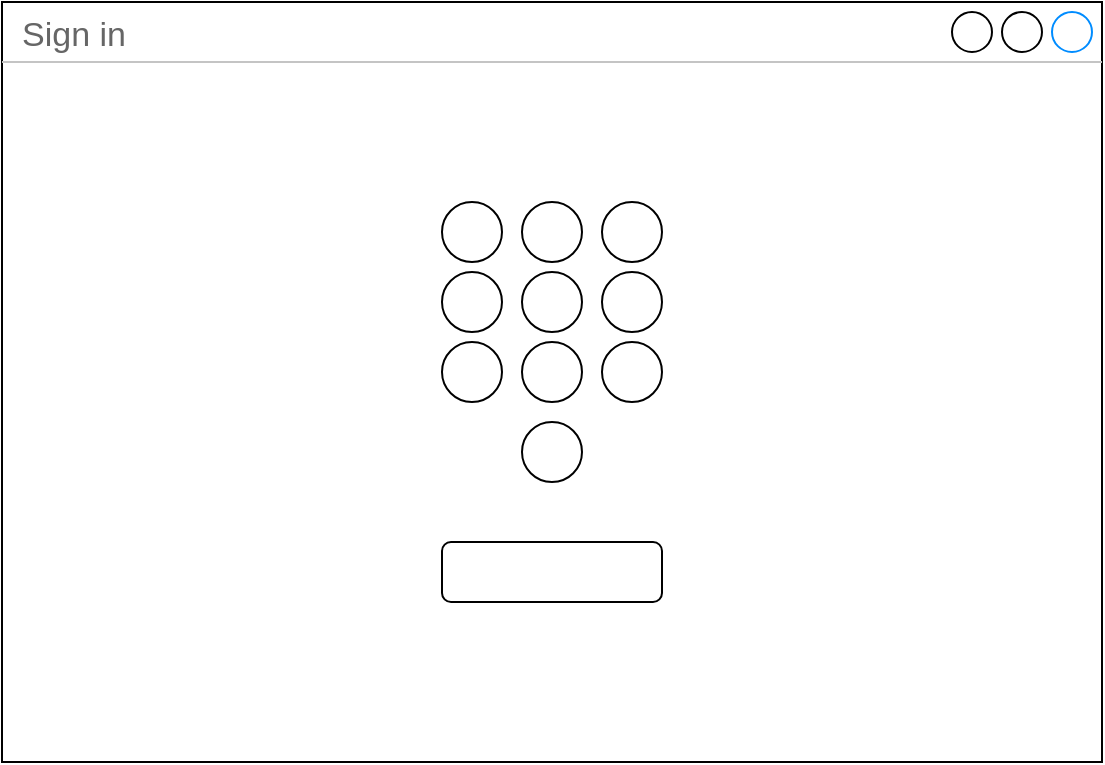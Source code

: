 <mxfile version="16.5.3" type="device"><diagram name="Page-1" id="2cc2dc42-3aac-f2a9-1cec-7a8b7cbee084"><mxGraphModel dx="1990" dy="1153" grid="1" gridSize="10" guides="1" tooltips="1" connect="1" arrows="1" fold="1" page="1" pageScale="1" pageWidth="1100" pageHeight="850" background="none" math="0" shadow="0"><root><mxCell id="0"/><mxCell id="1" parent="0"/><mxCell id="UFHH98lGeWoaQuvGT9as-1" value="Sign in" style="strokeWidth=1;shadow=0;dashed=0;align=center;html=1;shape=mxgraph.mockup.containers.window;align=left;verticalAlign=top;spacingLeft=8;strokeColor2=#008cff;strokeColor3=#c4c4c4;fontColor=#666666;mainText=;fontSize=17;labelBackgroundColor=none;" vertex="1" parent="1"><mxGeometry x="140" y="210" width="550" height="380" as="geometry"/></mxCell><mxCell id="UFHH98lGeWoaQuvGT9as-12" value="" style="rounded=1;whiteSpace=wrap;html=1;" vertex="1" parent="1"><mxGeometry x="360" y="480" width="110" height="30" as="geometry"/></mxCell><mxCell id="UFHH98lGeWoaQuvGT9as-13" value="" style="group" vertex="1" connectable="0" parent="1"><mxGeometry x="360" y="310" width="110" height="140" as="geometry"/></mxCell><mxCell id="UFHH98lGeWoaQuvGT9as-2" value="" style="ellipse;whiteSpace=wrap;html=1;aspect=fixed;" vertex="1" parent="UFHH98lGeWoaQuvGT9as-13"><mxGeometry width="30" height="30" as="geometry"/></mxCell><mxCell id="UFHH98lGeWoaQuvGT9as-3" value="" style="ellipse;whiteSpace=wrap;html=1;aspect=fixed;" vertex="1" parent="UFHH98lGeWoaQuvGT9as-13"><mxGeometry x="40" width="30" height="30" as="geometry"/></mxCell><mxCell id="UFHH98lGeWoaQuvGT9as-4" value="" style="ellipse;whiteSpace=wrap;html=1;aspect=fixed;" vertex="1" parent="UFHH98lGeWoaQuvGT9as-13"><mxGeometry x="80" width="30" height="30" as="geometry"/></mxCell><mxCell id="UFHH98lGeWoaQuvGT9as-5" value="" style="ellipse;whiteSpace=wrap;html=1;aspect=fixed;" vertex="1" parent="UFHH98lGeWoaQuvGT9as-13"><mxGeometry y="35" width="30" height="30" as="geometry"/></mxCell><mxCell id="UFHH98lGeWoaQuvGT9as-6" value="" style="ellipse;whiteSpace=wrap;html=1;aspect=fixed;" vertex="1" parent="UFHH98lGeWoaQuvGT9as-13"><mxGeometry x="40" y="35" width="30" height="30" as="geometry"/></mxCell><mxCell id="UFHH98lGeWoaQuvGT9as-7" value="" style="ellipse;whiteSpace=wrap;html=1;aspect=fixed;" vertex="1" parent="UFHH98lGeWoaQuvGT9as-13"><mxGeometry x="80" y="35" width="30" height="30" as="geometry"/></mxCell><mxCell id="UFHH98lGeWoaQuvGT9as-8" value="" style="ellipse;whiteSpace=wrap;html=1;aspect=fixed;" vertex="1" parent="UFHH98lGeWoaQuvGT9as-13"><mxGeometry y="70" width="30" height="30" as="geometry"/></mxCell><mxCell id="UFHH98lGeWoaQuvGT9as-9" value="" style="ellipse;whiteSpace=wrap;html=1;aspect=fixed;" vertex="1" parent="UFHH98lGeWoaQuvGT9as-13"><mxGeometry x="40" y="70" width="30" height="30" as="geometry"/></mxCell><mxCell id="UFHH98lGeWoaQuvGT9as-10" value="" style="ellipse;whiteSpace=wrap;html=1;aspect=fixed;" vertex="1" parent="UFHH98lGeWoaQuvGT9as-13"><mxGeometry x="80" y="70" width="30" height="30" as="geometry"/></mxCell><mxCell id="UFHH98lGeWoaQuvGT9as-11" value="" style="ellipse;whiteSpace=wrap;html=1;aspect=fixed;" vertex="1" parent="UFHH98lGeWoaQuvGT9as-13"><mxGeometry x="40" y="110" width="30" height="30" as="geometry"/></mxCell></root></mxGraphModel></diagram></mxfile>
